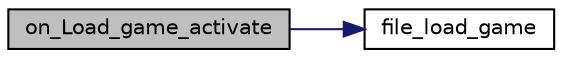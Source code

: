 digraph "on_Load_game_activate"
{
  edge [fontname="Helvetica",fontsize="10",labelfontname="Helvetica",labelfontsize="10"];
  node [fontname="Helvetica",fontsize="10",shape=record];
  rankdir="LR";
  Node1 [label="on_Load_game_activate",height=0.2,width=0.4,color="black", fillcolor="grey75", style="filled", fontcolor="black"];
  Node1 -> Node2 [color="midnightblue",fontsize="10",style="solid",fontname="Helvetica"];
  Node2 [label="file_load_game",height=0.2,width=0.4,color="black", fillcolor="white", style="filled",URL="$loadsave_8c.html#a47df87b1735e234add6d4e14d781aa9b",tooltip="TBD. "];
}
